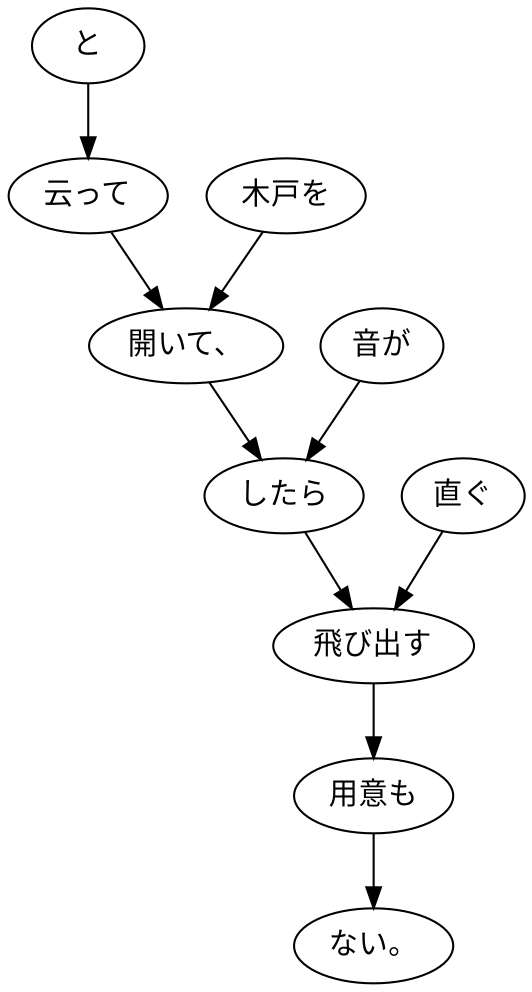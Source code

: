 digraph graph4827 {
	node0 [label="と"];
	node1 [label="云って"];
	node2 [label="木戸を"];
	node3 [label="開いて、"];
	node4 [label="音が"];
	node5 [label="したら"];
	node6 [label="直ぐ"];
	node7 [label="飛び出す"];
	node8 [label="用意も"];
	node9 [label="ない。"];
	node0 -> node1;
	node1 -> node3;
	node2 -> node3;
	node3 -> node5;
	node4 -> node5;
	node5 -> node7;
	node6 -> node7;
	node7 -> node8;
	node8 -> node9;
}
